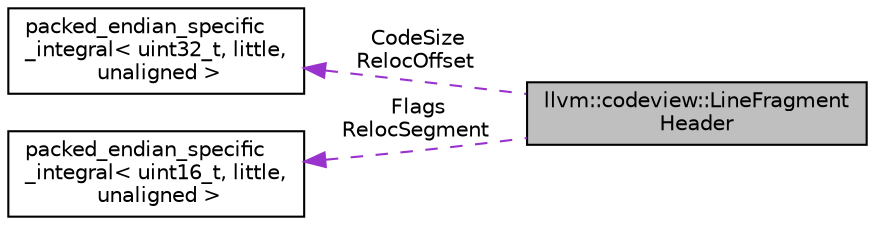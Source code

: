 digraph "llvm::codeview::LineFragmentHeader"
{
 // LATEX_PDF_SIZE
  bgcolor="transparent";
  edge [fontname="Helvetica",fontsize="10",labelfontname="Helvetica",labelfontsize="10"];
  node [fontname="Helvetica",fontsize="10",shape="box"];
  rankdir="LR";
  Node1 [label="llvm::codeview::LineFragment\lHeader",height=0.2,width=0.4,color="black", fillcolor="grey75", style="filled", fontcolor="black",tooltip=" "];
  Node2 -> Node1 [dir="back",color="darkorchid3",fontsize="10",style="dashed",label=" CodeSize\nRelocOffset" ,fontname="Helvetica"];
  Node2 [label="packed_endian_specific\l_integral\< uint32_t, little,\l unaligned \>",height=0.2,width=0.4,color="black",tooltip=" "];
  Node3 -> Node1 [dir="back",color="darkorchid3",fontsize="10",style="dashed",label=" Flags\nRelocSegment" ,fontname="Helvetica"];
  Node3 [label="packed_endian_specific\l_integral\< uint16_t, little,\l unaligned \>",height=0.2,width=0.4,color="black",tooltip=" "];
}

